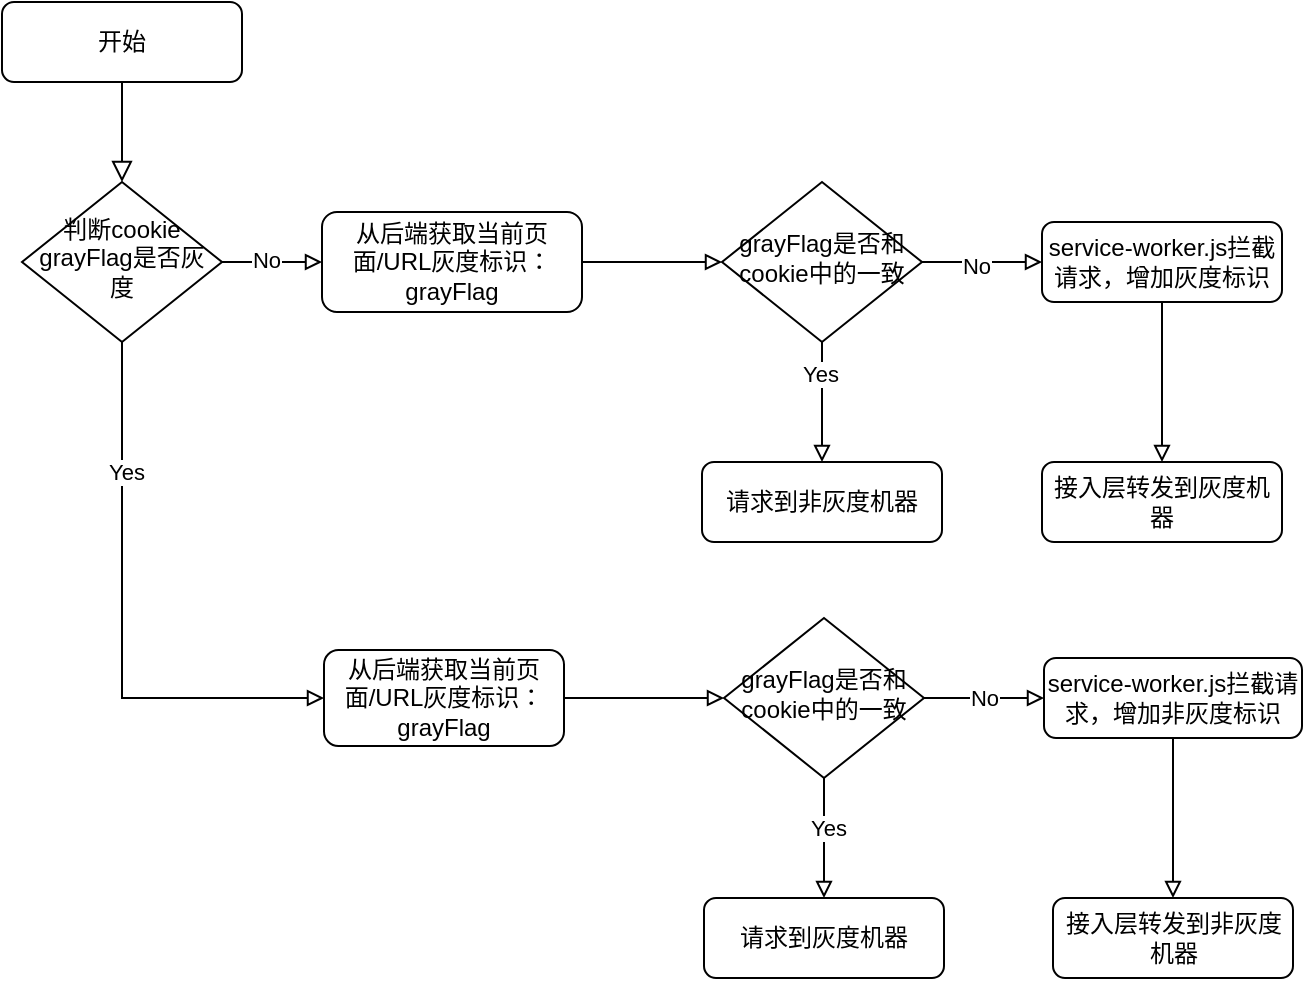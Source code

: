 <mxfile version="24.7.16">
  <diagram id="C5RBs43oDa-KdzZeNtuy" name="Page-1">
    <mxGraphModel dx="1420" dy="732" grid="1" gridSize="10" guides="1" tooltips="1" connect="1" arrows="1" fold="1" page="1" pageScale="1" pageWidth="827" pageHeight="1169" math="0" shadow="0">
      <root>
        <mxCell id="WIyWlLk6GJQsqaUBKTNV-0" />
        <mxCell id="WIyWlLk6GJQsqaUBKTNV-1" parent="WIyWlLk6GJQsqaUBKTNV-0" />
        <mxCell id="WIyWlLk6GJQsqaUBKTNV-2" value="" style="rounded=0;html=1;jettySize=auto;orthogonalLoop=1;fontSize=11;endArrow=block;endFill=0;endSize=8;strokeWidth=1;shadow=0;labelBackgroundColor=none;edgeStyle=orthogonalEdgeStyle;" parent="WIyWlLk6GJQsqaUBKTNV-1" source="WIyWlLk6GJQsqaUBKTNV-3" target="WIyWlLk6GJQsqaUBKTNV-6" edge="1">
          <mxGeometry relative="1" as="geometry" />
        </mxCell>
        <mxCell id="WIyWlLk6GJQsqaUBKTNV-3" value="开始" style="rounded=1;whiteSpace=wrap;html=1;fontSize=12;glass=0;strokeWidth=1;shadow=0;" parent="WIyWlLk6GJQsqaUBKTNV-1" vertex="1">
          <mxGeometry x="160" y="80" width="120" height="40" as="geometry" />
        </mxCell>
        <mxCell id="YTkZB2badwiFSA-khm-u-37" style="edgeStyle=orthogonalEdgeStyle;rounded=0;orthogonalLoop=1;jettySize=auto;html=1;exitX=0.5;exitY=1;exitDx=0;exitDy=0;entryX=0;entryY=0.5;entryDx=0;entryDy=0;endArrow=block;endFill=0;" edge="1" parent="WIyWlLk6GJQsqaUBKTNV-1" source="WIyWlLk6GJQsqaUBKTNV-6" target="YTkZB2badwiFSA-khm-u-27">
          <mxGeometry relative="1" as="geometry" />
        </mxCell>
        <mxCell id="YTkZB2badwiFSA-khm-u-38" value="Yes" style="edgeLabel;html=1;align=center;verticalAlign=middle;resizable=0;points=[];" vertex="1" connectable="0" parent="YTkZB2badwiFSA-khm-u-37">
          <mxGeometry x="-0.534" y="2" relative="1" as="geometry">
            <mxPoint as="offset" />
          </mxGeometry>
        </mxCell>
        <mxCell id="YTkZB2badwiFSA-khm-u-40" value="" style="edgeStyle=orthogonalEdgeStyle;rounded=0;orthogonalLoop=1;jettySize=auto;html=1;endArrow=block;endFill=0;" edge="1" parent="WIyWlLk6GJQsqaUBKTNV-1" source="WIyWlLk6GJQsqaUBKTNV-6" target="WIyWlLk6GJQsqaUBKTNV-7">
          <mxGeometry relative="1" as="geometry" />
        </mxCell>
        <mxCell id="YTkZB2badwiFSA-khm-u-41" value="No" style="edgeLabel;html=1;align=center;verticalAlign=middle;resizable=0;points=[];" vertex="1" connectable="0" parent="YTkZB2badwiFSA-khm-u-40">
          <mxGeometry x="-0.12" y="1" relative="1" as="geometry">
            <mxPoint as="offset" />
          </mxGeometry>
        </mxCell>
        <mxCell id="WIyWlLk6GJQsqaUBKTNV-6" value="判断cookie grayFlag是否灰度" style="rhombus;whiteSpace=wrap;html=1;shadow=0;fontFamily=Helvetica;fontSize=12;align=center;strokeWidth=1;spacing=6;spacingTop=-4;" parent="WIyWlLk6GJQsqaUBKTNV-1" vertex="1">
          <mxGeometry x="170" y="170" width="100" height="80" as="geometry" />
        </mxCell>
        <mxCell id="YTkZB2badwiFSA-khm-u-5" value="" style="edgeStyle=orthogonalEdgeStyle;rounded=0;orthogonalLoop=1;jettySize=auto;html=1;endArrow=block;endFill=0;" edge="1" parent="WIyWlLk6GJQsqaUBKTNV-1" source="WIyWlLk6GJQsqaUBKTNV-7" target="YTkZB2badwiFSA-khm-u-4">
          <mxGeometry relative="1" as="geometry" />
        </mxCell>
        <mxCell id="WIyWlLk6GJQsqaUBKTNV-7" value="从后端获取当前页面/URL灰度标识：grayFlag" style="rounded=1;whiteSpace=wrap;html=1;fontSize=12;glass=0;strokeWidth=1;shadow=0;" parent="WIyWlLk6GJQsqaUBKTNV-1" vertex="1">
          <mxGeometry x="320" y="185" width="130" height="50" as="geometry" />
        </mxCell>
        <mxCell id="YTkZB2badwiFSA-khm-u-7" value="" style="edgeStyle=orthogonalEdgeStyle;rounded=0;orthogonalLoop=1;jettySize=auto;html=1;endArrow=block;endFill=0;" edge="1" parent="WIyWlLk6GJQsqaUBKTNV-1" source="YTkZB2badwiFSA-khm-u-4" target="YTkZB2badwiFSA-khm-u-6">
          <mxGeometry relative="1" as="geometry" />
        </mxCell>
        <mxCell id="YTkZB2badwiFSA-khm-u-43" value="No" style="edgeLabel;html=1;align=center;verticalAlign=middle;resizable=0;points=[];" vertex="1" connectable="0" parent="YTkZB2badwiFSA-khm-u-7">
          <mxGeometry x="-0.1" y="-2" relative="1" as="geometry">
            <mxPoint as="offset" />
          </mxGeometry>
        </mxCell>
        <mxCell id="YTkZB2badwiFSA-khm-u-13" value="" style="edgeStyle=orthogonalEdgeStyle;rounded=0;orthogonalLoop=1;jettySize=auto;html=1;endArrow=block;endFill=0;" edge="1" parent="WIyWlLk6GJQsqaUBKTNV-1" source="YTkZB2badwiFSA-khm-u-4" target="YTkZB2badwiFSA-khm-u-12">
          <mxGeometry relative="1" as="geometry" />
        </mxCell>
        <mxCell id="YTkZB2badwiFSA-khm-u-42" value="Yes" style="edgeLabel;html=1;align=center;verticalAlign=middle;resizable=0;points=[];" vertex="1" connectable="0" parent="YTkZB2badwiFSA-khm-u-13">
          <mxGeometry x="-0.467" y="-1" relative="1" as="geometry">
            <mxPoint as="offset" />
          </mxGeometry>
        </mxCell>
        <mxCell id="YTkZB2badwiFSA-khm-u-4" value="grayFlag是否和cookie中的一致" style="rhombus;whiteSpace=wrap;html=1;shadow=0;fontFamily=Helvetica;fontSize=12;align=center;strokeWidth=1;spacing=6;spacingTop=-4;" vertex="1" parent="WIyWlLk6GJQsqaUBKTNV-1">
          <mxGeometry x="520" y="170" width="100" height="80" as="geometry" />
        </mxCell>
        <mxCell id="YTkZB2badwiFSA-khm-u-10" value="" style="edgeStyle=orthogonalEdgeStyle;rounded=0;orthogonalLoop=1;jettySize=auto;html=1;endArrow=block;endFill=0;" edge="1" parent="WIyWlLk6GJQsqaUBKTNV-1" source="YTkZB2badwiFSA-khm-u-6" target="YTkZB2badwiFSA-khm-u-8">
          <mxGeometry relative="1" as="geometry" />
        </mxCell>
        <mxCell id="YTkZB2badwiFSA-khm-u-6" value="service-worker.js拦截请求，增加灰度标识" style="rounded=1;whiteSpace=wrap;html=1;fontSize=12;glass=0;strokeWidth=1;shadow=0;" vertex="1" parent="WIyWlLk6GJQsqaUBKTNV-1">
          <mxGeometry x="680" y="190" width="120" height="40" as="geometry" />
        </mxCell>
        <mxCell id="YTkZB2badwiFSA-khm-u-8" value="接入层转发到灰度机器" style="rounded=1;whiteSpace=wrap;html=1;fontSize=12;glass=0;strokeWidth=1;shadow=0;" vertex="1" parent="WIyWlLk6GJQsqaUBKTNV-1">
          <mxGeometry x="680" y="310" width="120" height="40" as="geometry" />
        </mxCell>
        <mxCell id="YTkZB2badwiFSA-khm-u-12" value="请求到非灰度机器" style="rounded=1;whiteSpace=wrap;html=1;fontSize=12;glass=0;strokeWidth=1;shadow=0;" vertex="1" parent="WIyWlLk6GJQsqaUBKTNV-1">
          <mxGeometry x="510" y="310" width="120" height="40" as="geometry" />
        </mxCell>
        <mxCell id="YTkZB2badwiFSA-khm-u-26" value="" style="edgeStyle=orthogonalEdgeStyle;rounded=0;orthogonalLoop=1;jettySize=auto;html=1;endArrow=block;endFill=0;" edge="1" parent="WIyWlLk6GJQsqaUBKTNV-1" source="YTkZB2badwiFSA-khm-u-27" target="YTkZB2badwiFSA-khm-u-32">
          <mxGeometry relative="1" as="geometry" />
        </mxCell>
        <mxCell id="YTkZB2badwiFSA-khm-u-27" value="从后端获取当前页面/URL灰度标识：grayFlag" style="rounded=1;whiteSpace=wrap;html=1;fontSize=12;glass=0;strokeWidth=1;shadow=0;" vertex="1" parent="WIyWlLk6GJQsqaUBKTNV-1">
          <mxGeometry x="321" y="404" width="120" height="48" as="geometry" />
        </mxCell>
        <mxCell id="YTkZB2badwiFSA-khm-u-28" value="No" style="edgeStyle=orthogonalEdgeStyle;rounded=0;orthogonalLoop=1;jettySize=auto;html=1;endArrow=block;endFill=0;" edge="1" parent="WIyWlLk6GJQsqaUBKTNV-1" source="YTkZB2badwiFSA-khm-u-32" target="YTkZB2badwiFSA-khm-u-34">
          <mxGeometry relative="1" as="geometry" />
        </mxCell>
        <mxCell id="YTkZB2badwiFSA-khm-u-30" value="" style="edgeStyle=orthogonalEdgeStyle;rounded=0;orthogonalLoop=1;jettySize=auto;html=1;endArrow=block;endFill=0;" edge="1" parent="WIyWlLk6GJQsqaUBKTNV-1" source="YTkZB2badwiFSA-khm-u-32" target="YTkZB2badwiFSA-khm-u-36">
          <mxGeometry relative="1" as="geometry" />
        </mxCell>
        <mxCell id="YTkZB2badwiFSA-khm-u-31" value="Yes" style="edgeLabel;html=1;align=center;verticalAlign=middle;resizable=0;points=[];" vertex="1" connectable="0" parent="YTkZB2badwiFSA-khm-u-30">
          <mxGeometry x="-0.167" y="2" relative="1" as="geometry">
            <mxPoint as="offset" />
          </mxGeometry>
        </mxCell>
        <mxCell id="YTkZB2badwiFSA-khm-u-32" value="grayFlag是否和cookie中的一致" style="rhombus;whiteSpace=wrap;html=1;shadow=0;fontFamily=Helvetica;fontSize=12;align=center;strokeWidth=1;spacing=6;spacingTop=-4;" vertex="1" parent="WIyWlLk6GJQsqaUBKTNV-1">
          <mxGeometry x="521" y="388" width="100" height="80" as="geometry" />
        </mxCell>
        <mxCell id="YTkZB2badwiFSA-khm-u-33" value="" style="edgeStyle=orthogonalEdgeStyle;rounded=0;orthogonalLoop=1;jettySize=auto;html=1;endArrow=block;endFill=0;" edge="1" parent="WIyWlLk6GJQsqaUBKTNV-1" source="YTkZB2badwiFSA-khm-u-34" target="YTkZB2badwiFSA-khm-u-35">
          <mxGeometry relative="1" as="geometry" />
        </mxCell>
        <mxCell id="YTkZB2badwiFSA-khm-u-34" value="service-worker.js拦截请求，增加非灰度标识" style="rounded=1;whiteSpace=wrap;html=1;fontSize=12;glass=0;strokeWidth=1;shadow=0;" vertex="1" parent="WIyWlLk6GJQsqaUBKTNV-1">
          <mxGeometry x="681" y="408" width="129" height="40" as="geometry" />
        </mxCell>
        <mxCell id="YTkZB2badwiFSA-khm-u-35" value="接入层转发到非灰度机器" style="rounded=1;whiteSpace=wrap;html=1;fontSize=12;glass=0;strokeWidth=1;shadow=0;" vertex="1" parent="WIyWlLk6GJQsqaUBKTNV-1">
          <mxGeometry x="685.5" y="528" width="120" height="40" as="geometry" />
        </mxCell>
        <mxCell id="YTkZB2badwiFSA-khm-u-36" value="请求到灰度机器" style="rounded=1;whiteSpace=wrap;html=1;fontSize=12;glass=0;strokeWidth=1;shadow=0;" vertex="1" parent="WIyWlLk6GJQsqaUBKTNV-1">
          <mxGeometry x="511" y="528" width="120" height="40" as="geometry" />
        </mxCell>
      </root>
    </mxGraphModel>
  </diagram>
</mxfile>
